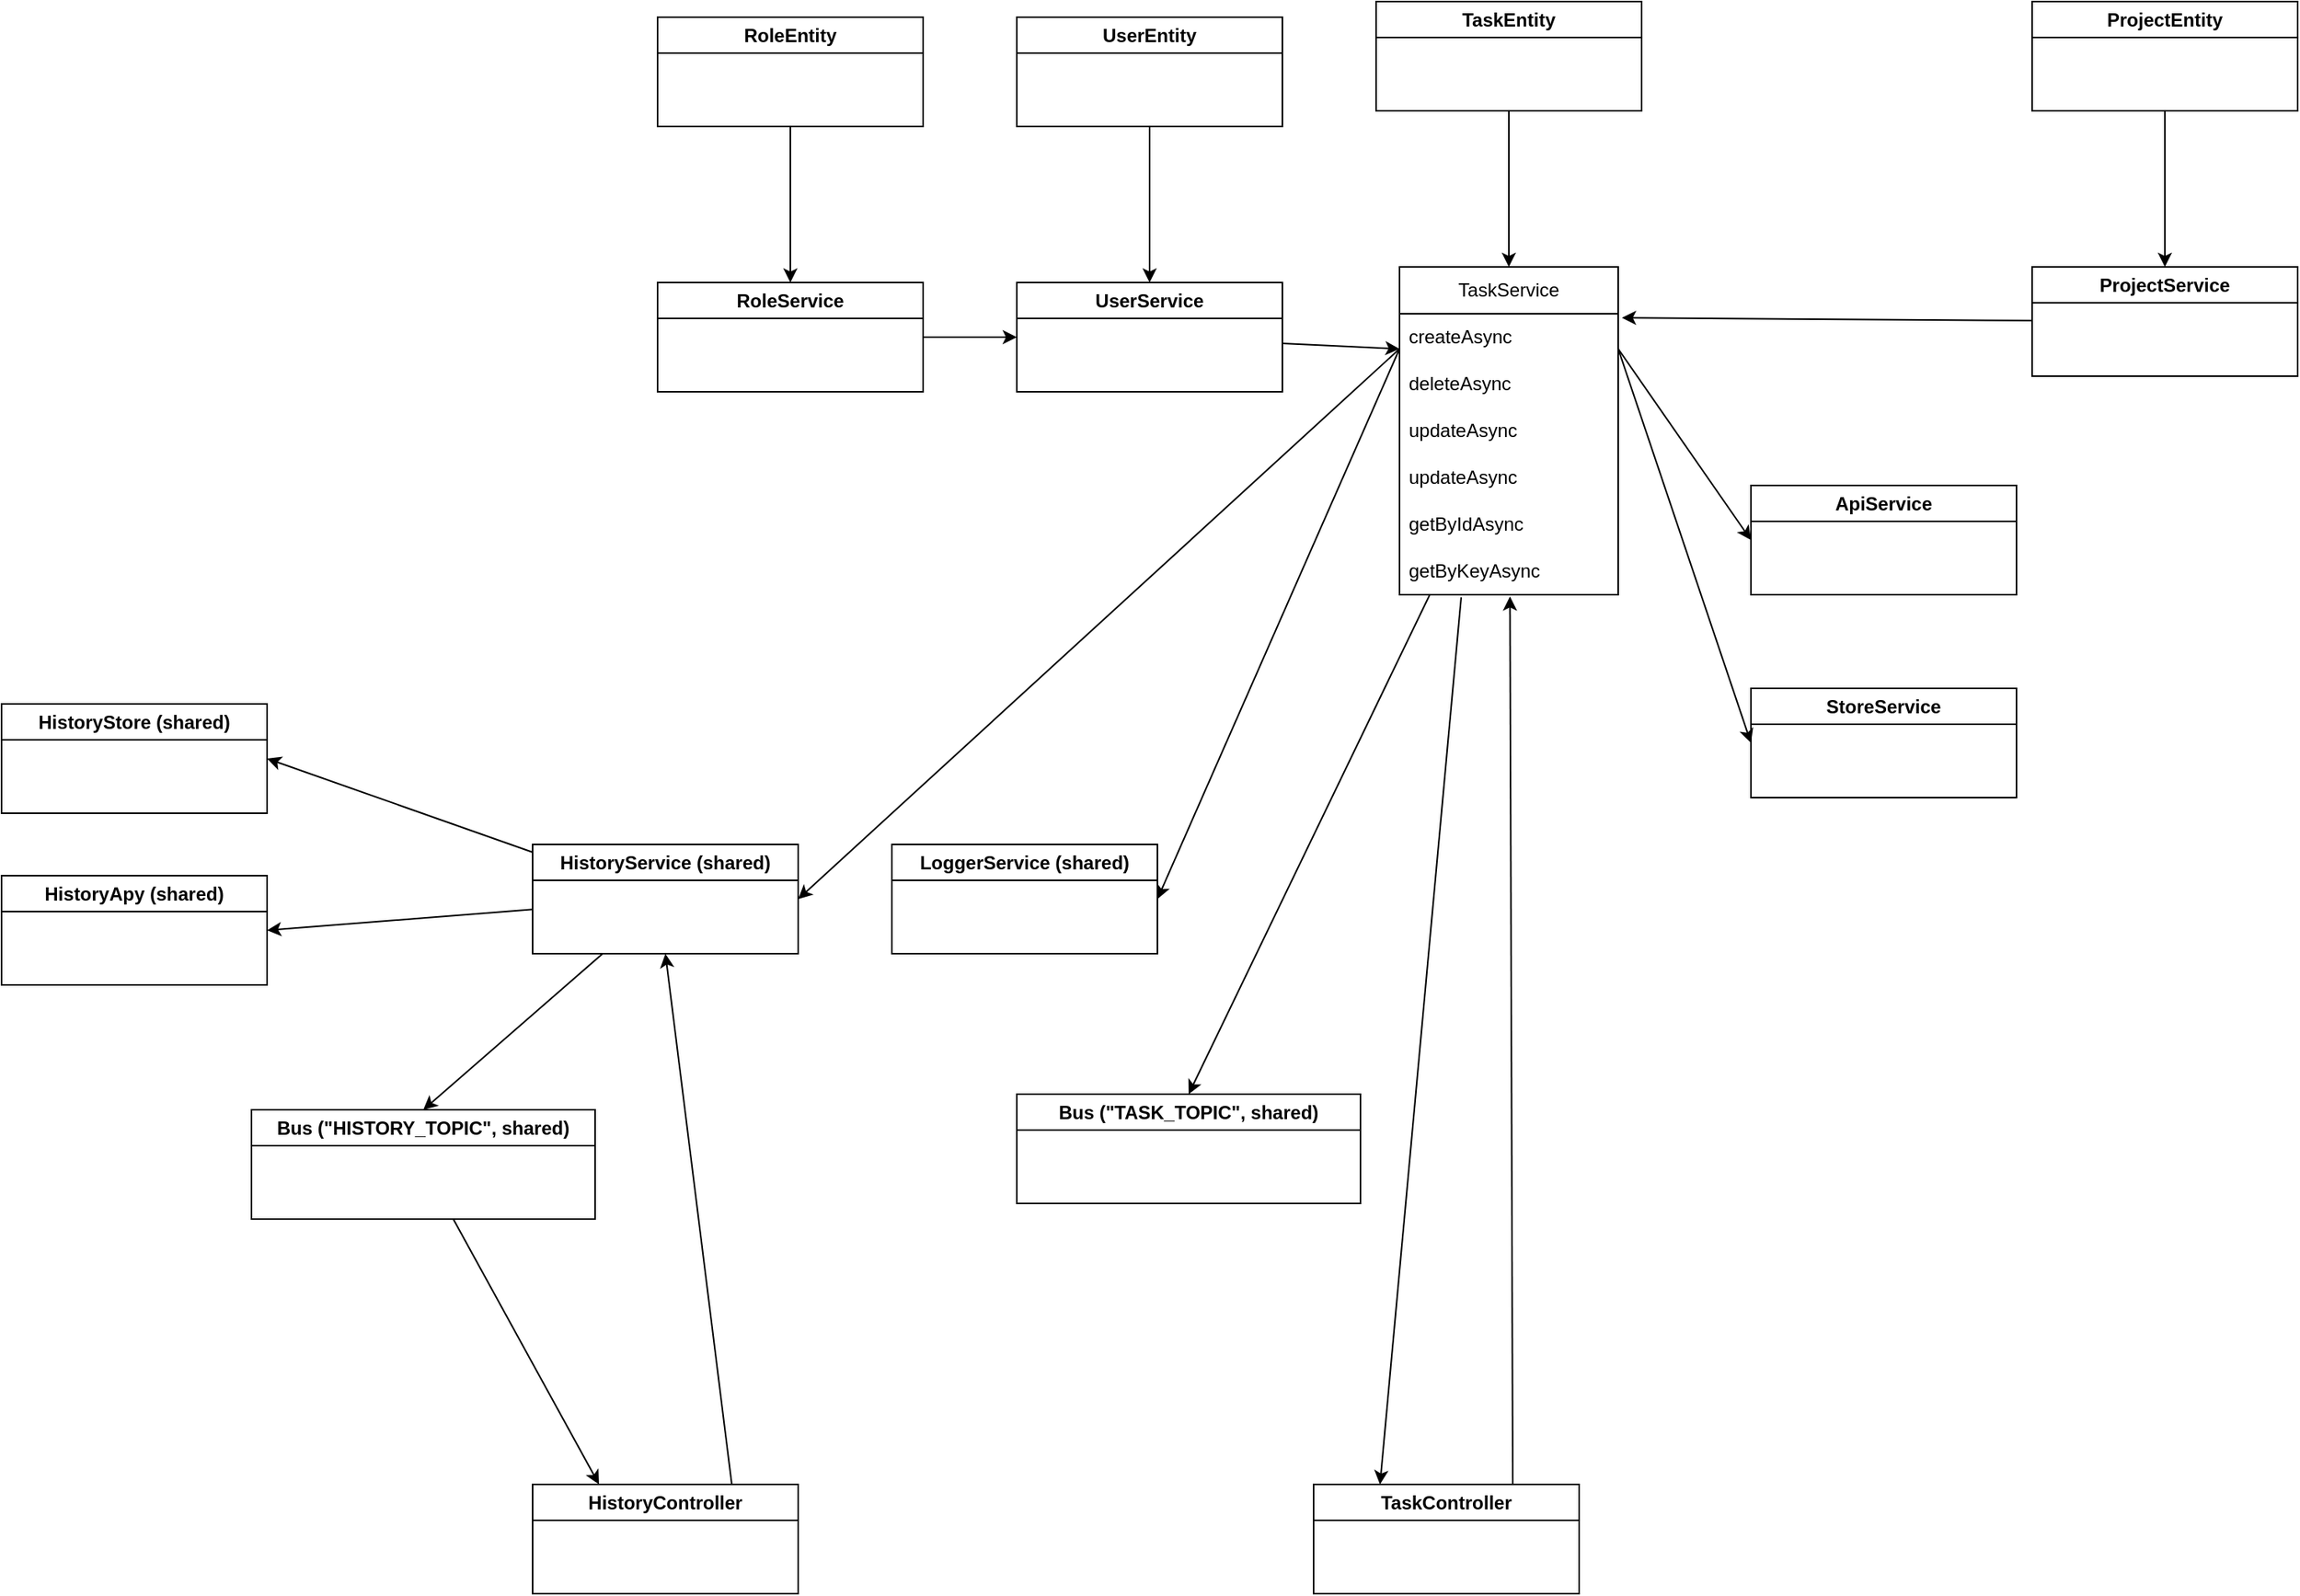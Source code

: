 <mxfile>
    <diagram id="hxeYAtLmkIKx70XfiI8F" name="Page-1">
        <mxGraphModel dx="1707" dy="677" grid="1" gridSize="10" guides="1" tooltips="1" connect="1" arrows="1" fold="1" page="1" pageScale="1" pageWidth="850" pageHeight="1100" math="0" shadow="0">
            <root>
                <mxCell id="0"/>
                <mxCell id="1" parent="0"/>
                <mxCell id="5" style="edgeStyle=none;html=1;entryX=0.5;entryY=0;entryDx=0;entryDy=0;" parent="1" source="2" target="40" edge="1">
                    <mxGeometry relative="1" as="geometry">
                        <mxPoint x="430" y="230" as="targetPoint"/>
                    </mxGeometry>
                </mxCell>
                <mxCell id="2" value="TaskEntity" style="swimlane;whiteSpace=wrap;html=1;" parent="1" vertex="1">
                    <mxGeometry x="340" y="40" width="170" height="70" as="geometry"/>
                </mxCell>
                <mxCell id="30" style="edgeStyle=none;html=1;entryX=0;entryY=0.5;entryDx=0;entryDy=0;exitX=1;exitY=0.25;exitDx=0;exitDy=0;" parent="1" source="40" target="26" edge="1">
                    <mxGeometry relative="1" as="geometry">
                        <mxPoint x="452.708" y="290" as="sourcePoint"/>
                    </mxGeometry>
                </mxCell>
                <mxCell id="32" style="edgeStyle=none;html=1;entryX=0;entryY=0.5;entryDx=0;entryDy=0;exitX=1;exitY=0.25;exitDx=0;exitDy=0;" parent="1" source="40" target="31" edge="1">
                    <mxGeometry relative="1" as="geometry">
                        <mxPoint x="438.854" y="290" as="sourcePoint"/>
                    </mxGeometry>
                </mxCell>
                <mxCell id="33" style="edgeStyle=none;html=1;entryX=1;entryY=0.5;entryDx=0;entryDy=0;exitX=0;exitY=0.25;exitDx=0;exitDy=0;" parent="1" source="40" target="23" edge="1">
                    <mxGeometry relative="1" as="geometry">
                        <mxPoint x="380.764" y="290" as="sourcePoint"/>
                    </mxGeometry>
                </mxCell>
                <mxCell id="36" style="edgeStyle=none;html=1;entryX=1;entryY=0.5;entryDx=0;entryDy=0;exitX=0;exitY=0.25;exitDx=0;exitDy=0;" parent="1" source="40" target="34" edge="1">
                    <mxGeometry relative="1" as="geometry">
                        <mxPoint x="403.125" y="290" as="sourcePoint"/>
                    </mxGeometry>
                </mxCell>
                <mxCell id="10" style="edgeStyle=none;html=1;entryX=0.5;entryY=0;entryDx=0;entryDy=0;" parent="1" source="6" target="8" edge="1">
                    <mxGeometry relative="1" as="geometry"/>
                </mxCell>
                <mxCell id="6" value="ProjectEntity" style="swimlane;whiteSpace=wrap;html=1;" parent="1" vertex="1">
                    <mxGeometry x="760" y="40" width="170" height="70" as="geometry"/>
                </mxCell>
                <mxCell id="11" style="edgeStyle=none;html=1;entryX=1.017;entryY=0.087;entryDx=0;entryDy=0;entryPerimeter=0;" parent="1" source="8" target="41" edge="1">
                    <mxGeometry relative="1" as="geometry">
                        <mxPoint x="510" y="255" as="targetPoint"/>
                    </mxGeometry>
                </mxCell>
                <mxCell id="8" value="ProjectService" style="swimlane;whiteSpace=wrap;html=1;" parent="1" vertex="1">
                    <mxGeometry x="760" y="210" width="170" height="70" as="geometry"/>
                </mxCell>
                <mxCell id="14" style="edgeStyle=none;html=1;entryX=0.5;entryY=0;entryDx=0;entryDy=0;" parent="1" source="12" target="13" edge="1">
                    <mxGeometry relative="1" as="geometry"/>
                </mxCell>
                <mxCell id="12" value="UserEntity" style="swimlane;whiteSpace=wrap;html=1;" parent="1" vertex="1">
                    <mxGeometry x="110" y="50" width="170" height="70" as="geometry"/>
                </mxCell>
                <mxCell id="45" style="edgeStyle=none;html=1;entryX=0;entryY=0.25;entryDx=0;entryDy=0;" parent="1" source="13" target="40" edge="1">
                    <mxGeometry relative="1" as="geometry"/>
                </mxCell>
                <mxCell id="13" value="UserService" style="swimlane;whiteSpace=wrap;html=1;" parent="1" vertex="1">
                    <mxGeometry x="110" y="220" width="170" height="70" as="geometry"/>
                </mxCell>
                <mxCell id="19" style="edgeStyle=none;html=1;" parent="1" source="16" target="17" edge="1">
                    <mxGeometry relative="1" as="geometry"/>
                </mxCell>
                <mxCell id="16" value="RoleEntity" style="swimlane;whiteSpace=wrap;html=1;" parent="1" vertex="1">
                    <mxGeometry x="-120" y="50" width="170" height="70" as="geometry"/>
                </mxCell>
                <mxCell id="18" style="edgeStyle=none;html=1;entryX=0;entryY=0.5;entryDx=0;entryDy=0;" parent="1" source="17" target="13" edge="1">
                    <mxGeometry relative="1" as="geometry"/>
                </mxCell>
                <mxCell id="17" value="RoleService" style="swimlane;whiteSpace=wrap;html=1;" parent="1" vertex="1">
                    <mxGeometry x="-120" y="220" width="170" height="70" as="geometry"/>
                </mxCell>
                <mxCell id="37" style="edgeStyle=none;html=1;entryX=0.505;entryY=1.038;entryDx=0;entryDy=0;entryPerimeter=0;exitX=0.75;exitY=0;exitDx=0;exitDy=0;" parent="1" source="20" target="49" edge="1">
                    <mxGeometry relative="1" as="geometry">
                        <mxPoint x="425" y="290" as="targetPoint"/>
                    </mxGeometry>
                </mxCell>
                <mxCell id="20" value="TaskController" style="swimlane;whiteSpace=wrap;html=1;" parent="1" vertex="1">
                    <mxGeometry x="300" y="990" width="170" height="70" as="geometry"/>
                </mxCell>
                <mxCell id="58" style="edgeStyle=none;html=1;entryX=0.5;entryY=0;entryDx=0;entryDy=0;" parent="1" source="23" target="55" edge="1">
                    <mxGeometry relative="1" as="geometry"/>
                </mxCell>
                <mxCell id="60" style="edgeStyle=none;html=1;entryX=1;entryY=0.5;entryDx=0;entryDy=0;" parent="1" source="23" target="59" edge="1">
                    <mxGeometry relative="1" as="geometry"/>
                </mxCell>
                <mxCell id="62" style="edgeStyle=none;html=1;entryX=1;entryY=0.5;entryDx=0;entryDy=0;" parent="1" source="23" target="61" edge="1">
                    <mxGeometry relative="1" as="geometry"/>
                </mxCell>
                <mxCell id="23" value="HistoryService (shared)" style="swimlane;whiteSpace=wrap;html=1;" parent="1" vertex="1">
                    <mxGeometry x="-200" y="580" width="170" height="70" as="geometry"/>
                </mxCell>
                <mxCell id="26" value="StoreService" style="swimlane;whiteSpace=wrap;html=1;" parent="1" vertex="1">
                    <mxGeometry x="580" y="480" width="170" height="70" as="geometry"/>
                </mxCell>
                <mxCell id="31" value="ApiService" style="swimlane;whiteSpace=wrap;html=1;startSize=23;" parent="1" vertex="1">
                    <mxGeometry x="580" y="350" width="170" height="70" as="geometry"/>
                </mxCell>
                <mxCell id="34" value="LoggerService (shared)" style="swimlane;whiteSpace=wrap;html=1;" parent="1" vertex="1">
                    <mxGeometry x="30" y="580" width="170" height="70" as="geometry"/>
                </mxCell>
                <mxCell id="51" style="edgeStyle=none;html=1;entryX=0.25;entryY=0;entryDx=0;entryDy=0;exitX=0.282;exitY=1.057;exitDx=0;exitDy=0;exitPerimeter=0;" parent="1" source="49" target="20" edge="1">
                    <mxGeometry relative="1" as="geometry"/>
                </mxCell>
                <mxCell id="38" value="Bus (&quot;TASK_TOPIC&quot;, shared)" style="swimlane;whiteSpace=wrap;html=1;" parent="1" vertex="1">
                    <mxGeometry x="110" y="740" width="220" height="70" as="geometry"/>
                </mxCell>
                <mxCell id="52" style="edgeStyle=none;html=1;entryX=0.5;entryY=0;entryDx=0;entryDy=0;" parent="1" source="40" target="38" edge="1">
                    <mxGeometry relative="1" as="geometry"/>
                </mxCell>
                <mxCell id="40" value="TaskService" style="swimlane;fontStyle=0;childLayout=stackLayout;horizontal=1;startSize=30;horizontalStack=0;resizeParent=1;resizeParentMax=0;resizeLast=0;collapsible=1;marginBottom=0;whiteSpace=wrap;html=1;" parent="1" vertex="1">
                    <mxGeometry x="355" y="210" width="140" height="210" as="geometry"/>
                </mxCell>
                <mxCell id="41" value="createAsync" style="text;strokeColor=none;fillColor=none;align=left;verticalAlign=middle;spacingLeft=4;spacingRight=4;overflow=hidden;points=[[0,0.5],[1,0.5]];portConstraint=eastwest;rotatable=0;whiteSpace=wrap;html=1;" parent="40" vertex="1">
                    <mxGeometry y="30" width="140" height="30" as="geometry"/>
                </mxCell>
                <mxCell id="42" value="deleteAsync" style="text;strokeColor=none;fillColor=none;align=left;verticalAlign=middle;spacingLeft=4;spacingRight=4;overflow=hidden;points=[[0,0.5],[1,0.5]];portConstraint=eastwest;rotatable=0;whiteSpace=wrap;html=1;" parent="40" vertex="1">
                    <mxGeometry y="60" width="140" height="30" as="geometry"/>
                </mxCell>
                <mxCell id="43" value="updateAsync" style="text;strokeColor=none;fillColor=none;align=left;verticalAlign=middle;spacingLeft=4;spacingRight=4;overflow=hidden;points=[[0,0.5],[1,0.5]];portConstraint=eastwest;rotatable=0;whiteSpace=wrap;html=1;" parent="40" vertex="1">
                    <mxGeometry y="90" width="140" height="30" as="geometry"/>
                </mxCell>
                <mxCell id="47" value="updateAsync" style="text;strokeColor=none;fillColor=none;align=left;verticalAlign=middle;spacingLeft=4;spacingRight=4;overflow=hidden;points=[[0,0.5],[1,0.5]];portConstraint=eastwest;rotatable=0;whiteSpace=wrap;html=1;" parent="40" vertex="1">
                    <mxGeometry y="120" width="140" height="30" as="geometry"/>
                </mxCell>
                <mxCell id="48" value="getByIdAsync" style="text;strokeColor=none;fillColor=none;align=left;verticalAlign=middle;spacingLeft=4;spacingRight=4;overflow=hidden;points=[[0,0.5],[1,0.5]];portConstraint=eastwest;rotatable=0;whiteSpace=wrap;html=1;" parent="40" vertex="1">
                    <mxGeometry y="150" width="140" height="30" as="geometry"/>
                </mxCell>
                <mxCell id="49" value="getByKeyAsync" style="text;strokeColor=none;fillColor=none;align=left;verticalAlign=middle;spacingLeft=4;spacingRight=4;overflow=hidden;points=[[0,0.5],[1,0.5]];portConstraint=eastwest;rotatable=0;whiteSpace=wrap;html=1;" parent="40" vertex="1">
                    <mxGeometry y="180" width="140" height="30" as="geometry"/>
                </mxCell>
                <mxCell id="56" style="edgeStyle=none;html=1;entryX=0.5;entryY=1;entryDx=0;entryDy=0;exitX=0.75;exitY=0;exitDx=0;exitDy=0;" parent="1" source="53" target="23" edge="1">
                    <mxGeometry relative="1" as="geometry"/>
                </mxCell>
                <mxCell id="53" value="HistoryController" style="swimlane;whiteSpace=wrap;html=1;" parent="1" vertex="1">
                    <mxGeometry x="-200" y="990" width="170" height="70" as="geometry"/>
                </mxCell>
                <mxCell id="57" style="edgeStyle=none;html=1;entryX=0.25;entryY=0;entryDx=0;entryDy=0;" parent="1" source="55" target="53" edge="1">
                    <mxGeometry relative="1" as="geometry"/>
                </mxCell>
                <mxCell id="55" value="Bus (&quot;HISTORY_TOPIC&quot;, shared)" style="swimlane;whiteSpace=wrap;html=1;" parent="1" vertex="1">
                    <mxGeometry x="-380" y="750" width="220" height="70" as="geometry"/>
                </mxCell>
                <mxCell id="59" value="HistoryStore (shared)" style="swimlane;whiteSpace=wrap;html=1;" parent="1" vertex="1">
                    <mxGeometry x="-540" y="490" width="170" height="70" as="geometry"/>
                </mxCell>
                <mxCell id="61" value="HistoryApy (shared)" style="swimlane;whiteSpace=wrap;html=1;startSize=23;" parent="1" vertex="1">
                    <mxGeometry x="-540" y="600" width="170" height="70" as="geometry"/>
                </mxCell>
            </root>
        </mxGraphModel>
    </diagram>
</mxfile>
